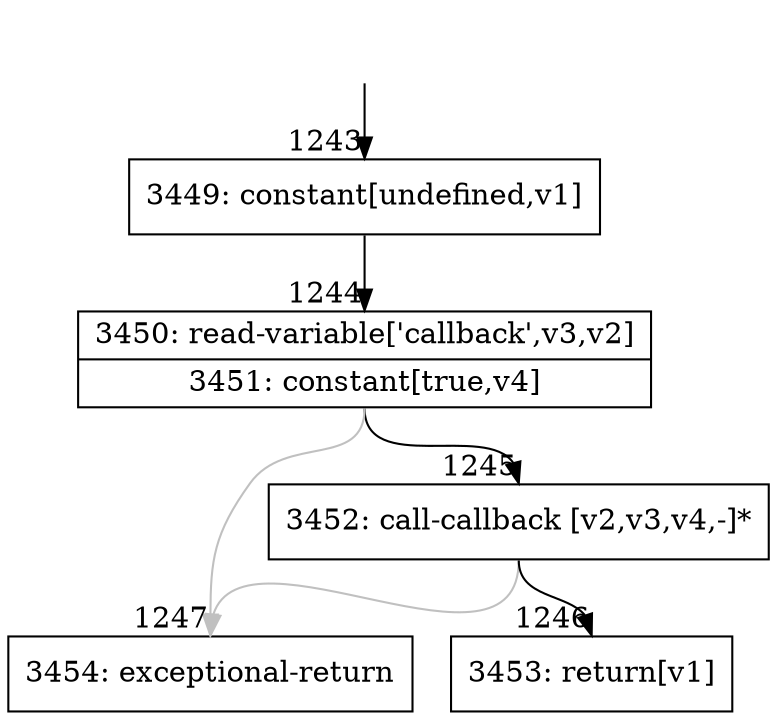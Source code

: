 digraph {
rankdir="TD"
BB_entry116[shape=none,label=""];
BB_entry116 -> BB1243 [tailport=s, headport=n, headlabel="    1243"]
BB1243 [shape=record label="{3449: constant[undefined,v1]}" ] 
BB1243 -> BB1244 [tailport=s, headport=n, headlabel="      1244"]
BB1244 [shape=record label="{3450: read-variable['callback',v3,v2]|3451: constant[true,v4]}" ] 
BB1244 -> BB1245 [tailport=s, headport=n, headlabel="      1245"]
BB1244 -> BB1247 [tailport=s, headport=n, color=gray, headlabel="      1247"]
BB1245 [shape=record label="{3452: call-callback [v2,v3,v4,-]*}" ] 
BB1245 -> BB1246 [tailport=s, headport=n, headlabel="      1246"]
BB1245 -> BB1247 [tailport=s, headport=n, color=gray]
BB1246 [shape=record label="{3453: return[v1]}" ] 
BB1247 [shape=record label="{3454: exceptional-return}" ] 
//#$~ 1166
}
